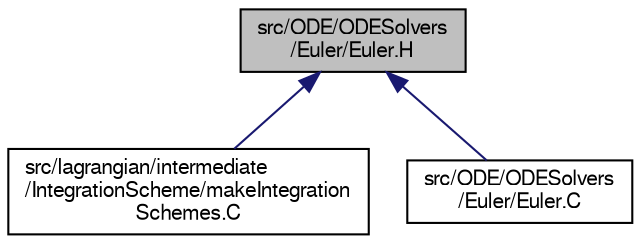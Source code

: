 digraph "src/ODE/ODESolvers/Euler/Euler.H"
{
  bgcolor="transparent";
  edge [fontname="FreeSans",fontsize="10",labelfontname="FreeSans",labelfontsize="10"];
  node [fontname="FreeSans",fontsize="10",shape=record];
  Node95 [label="src/ODE/ODESolvers\l/Euler/Euler.H",height=0.2,width=0.4,color="black", fillcolor="grey75", style="filled", fontcolor="black"];
  Node95 -> Node96 [dir="back",color="midnightblue",fontsize="10",style="solid",fontname="FreeSans"];
  Node96 [label="src/lagrangian/intermediate\l/IntegrationScheme/makeIntegration\lSchemes.C",height=0.2,width=0.4,color="black",URL="$a05267.html"];
  Node95 -> Node97 [dir="back",color="midnightblue",fontsize="10",style="solid",fontname="FreeSans"];
  Node97 [label="src/ODE/ODESolvers\l/Euler/Euler.C",height=0.2,width=0.4,color="black",URL="$a39467.html"];
}
